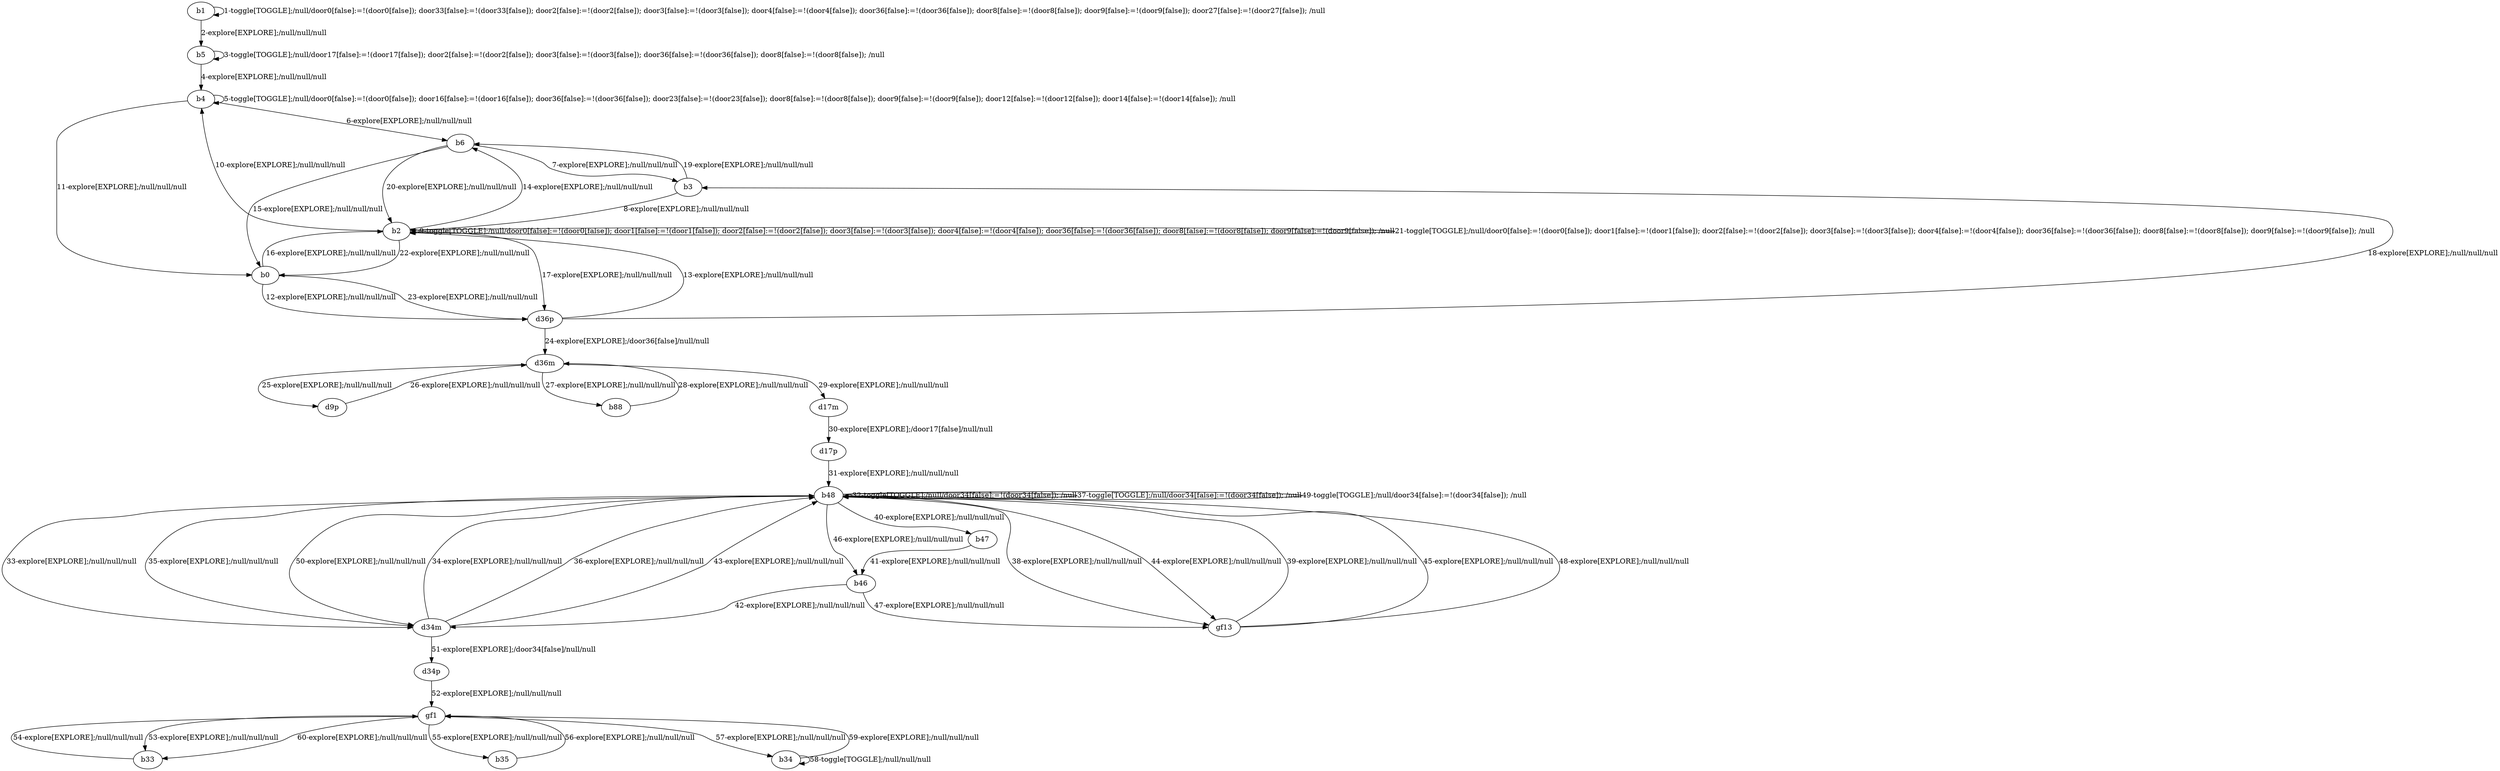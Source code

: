 # Total number of goals covered by this test: 1
# b34 --> gf1

digraph g {
"b1" -> "b1" [label = "1-toggle[TOGGLE];/null/door0[false]:=!(door0[false]); door33[false]:=!(door33[false]); door2[false]:=!(door2[false]); door3[false]:=!(door3[false]); door4[false]:=!(door4[false]); door36[false]:=!(door36[false]); door8[false]:=!(door8[false]); door9[false]:=!(door9[false]); door27[false]:=!(door27[false]); /null"];
"b1" -> "b5" [label = "2-explore[EXPLORE];/null/null/null"];
"b5" -> "b5" [label = "3-toggle[TOGGLE];/null/door17[false]:=!(door17[false]); door2[false]:=!(door2[false]); door3[false]:=!(door3[false]); door36[false]:=!(door36[false]); door8[false]:=!(door8[false]); /null"];
"b5" -> "b4" [label = "4-explore[EXPLORE];/null/null/null"];
"b4" -> "b4" [label = "5-toggle[TOGGLE];/null/door0[false]:=!(door0[false]); door16[false]:=!(door16[false]); door36[false]:=!(door36[false]); door23[false]:=!(door23[false]); door8[false]:=!(door8[false]); door9[false]:=!(door9[false]); door12[false]:=!(door12[false]); door14[false]:=!(door14[false]); /null"];
"b4" -> "b6" [label = "6-explore[EXPLORE];/null/null/null"];
"b6" -> "b3" [label = "7-explore[EXPLORE];/null/null/null"];
"b3" -> "b2" [label = "8-explore[EXPLORE];/null/null/null"];
"b2" -> "b2" [label = "9-toggle[TOGGLE];/null/door0[false]:=!(door0[false]); door1[false]:=!(door1[false]); door2[false]:=!(door2[false]); door3[false]:=!(door3[false]); door4[false]:=!(door4[false]); door36[false]:=!(door36[false]); door8[false]:=!(door8[false]); door9[false]:=!(door9[false]); /null"];
"b2" -> "b4" [label = "10-explore[EXPLORE];/null/null/null"];
"b4" -> "b0" [label = "11-explore[EXPLORE];/null/null/null"];
"b0" -> "d36p" [label = "12-explore[EXPLORE];/null/null/null"];
"d36p" -> "b2" [label = "13-explore[EXPLORE];/null/null/null"];
"b2" -> "b6" [label = "14-explore[EXPLORE];/null/null/null"];
"b6" -> "b0" [label = "15-explore[EXPLORE];/null/null/null"];
"b0" -> "b2" [label = "16-explore[EXPLORE];/null/null/null"];
"b2" -> "d36p" [label = "17-explore[EXPLORE];/null/null/null"];
"d36p" -> "b3" [label = "18-explore[EXPLORE];/null/null/null"];
"b3" -> "b6" [label = "19-explore[EXPLORE];/null/null/null"];
"b6" -> "b2" [label = "20-explore[EXPLORE];/null/null/null"];
"b2" -> "b2" [label = "21-toggle[TOGGLE];/null/door0[false]:=!(door0[false]); door1[false]:=!(door1[false]); door2[false]:=!(door2[false]); door3[false]:=!(door3[false]); door4[false]:=!(door4[false]); door36[false]:=!(door36[false]); door8[false]:=!(door8[false]); door9[false]:=!(door9[false]); /null"];
"b2" -> "b0" [label = "22-explore[EXPLORE];/null/null/null"];
"b0" -> "d36p" [label = "23-explore[EXPLORE];/null/null/null"];
"d36p" -> "d36m" [label = "24-explore[EXPLORE];/door36[false]/null/null"];
"d36m" -> "d9p" [label = "25-explore[EXPLORE];/null/null/null"];
"d9p" -> "d36m" [label = "26-explore[EXPLORE];/null/null/null"];
"d36m" -> "b88" [label = "27-explore[EXPLORE];/null/null/null"];
"b88" -> "d36m" [label = "28-explore[EXPLORE];/null/null/null"];
"d36m" -> "d17m" [label = "29-explore[EXPLORE];/null/null/null"];
"d17m" -> "d17p" [label = "30-explore[EXPLORE];/door17[false]/null/null"];
"d17p" -> "b48" [label = "31-explore[EXPLORE];/null/null/null"];
"b48" -> "b48" [label = "32-toggle[TOGGLE];/null/door34[false]:=!(door34[false]); /null"];
"b48" -> "d34m" [label = "33-explore[EXPLORE];/null/null/null"];
"d34m" -> "b48" [label = "34-explore[EXPLORE];/null/null/null"];
"b48" -> "d34m" [label = "35-explore[EXPLORE];/null/null/null"];
"d34m" -> "b48" [label = "36-explore[EXPLORE];/null/null/null"];
"b48" -> "b48" [label = "37-toggle[TOGGLE];/null/door34[false]:=!(door34[false]); /null"];
"b48" -> "gf13" [label = "38-explore[EXPLORE];/null/null/null"];
"gf13" -> "b48" [label = "39-explore[EXPLORE];/null/null/null"];
"b48" -> "b47" [label = "40-explore[EXPLORE];/null/null/null"];
"b47" -> "b46" [label = "41-explore[EXPLORE];/null/null/null"];
"b46" -> "d34m" [label = "42-explore[EXPLORE];/null/null/null"];
"d34m" -> "b48" [label = "43-explore[EXPLORE];/null/null/null"];
"b48" -> "gf13" [label = "44-explore[EXPLORE];/null/null/null"];
"gf13" -> "b48" [label = "45-explore[EXPLORE];/null/null/null"];
"b48" -> "b46" [label = "46-explore[EXPLORE];/null/null/null"];
"b46" -> "gf13" [label = "47-explore[EXPLORE];/null/null/null"];
"gf13" -> "b48" [label = "48-explore[EXPLORE];/null/null/null"];
"b48" -> "b48" [label = "49-toggle[TOGGLE];/null/door34[false]:=!(door34[false]); /null"];
"b48" -> "d34m" [label = "50-explore[EXPLORE];/null/null/null"];
"d34m" -> "d34p" [label = "51-explore[EXPLORE];/door34[false]/null/null"];
"d34p" -> "gf1" [label = "52-explore[EXPLORE];/null/null/null"];
"gf1" -> "b33" [label = "53-explore[EXPLORE];/null/null/null"];
"b33" -> "gf1" [label = "54-explore[EXPLORE];/null/null/null"];
"gf1" -> "b35" [label = "55-explore[EXPLORE];/null/null/null"];
"b35" -> "gf1" [label = "56-explore[EXPLORE];/null/null/null"];
"gf1" -> "b34" [label = "57-explore[EXPLORE];/null/null/null"];
"b34" -> "b34" [label = "58-toggle[TOGGLE];/null/null/null"];
"b34" -> "gf1" [label = "59-explore[EXPLORE];/null/null/null"];
"gf1" -> "b33" [label = "60-explore[EXPLORE];/null/null/null"];
}